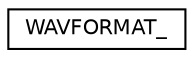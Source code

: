 digraph "Graphical Class Hierarchy"
{
 // LATEX_PDF_SIZE
  edge [fontname="Helvetica",fontsize="10",labelfontname="Helvetica",labelfontsize="10"];
  node [fontname="Helvetica",fontsize="10",shape=record];
  rankdir="LR";
  Node0 [label="WAVFORMAT_",height=0.2,width=0.4,color="black", fillcolor="white", style="filled",URL="$structWAVFORMAT__.html",tooltip=" "];
}
